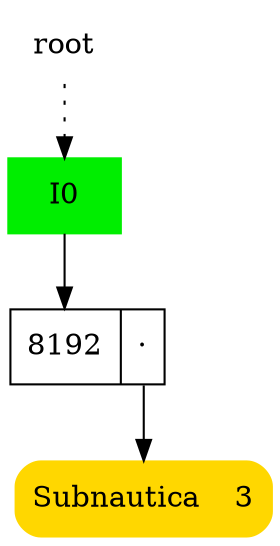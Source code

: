 digraph {
	root [shape=plaintext];
	root -> I0 [style=dotted];
	I0 [style=filled shape=box color=green2];
	C0 [shape=record label="<bmp> 8192|<i0> ·"];
	I0 -> C0:bmp;
	V0 [shape=Mrecord label="<key> Subnautica|<val> 3" style=filled color=gold];
	C0:i0 -> V0;
}
